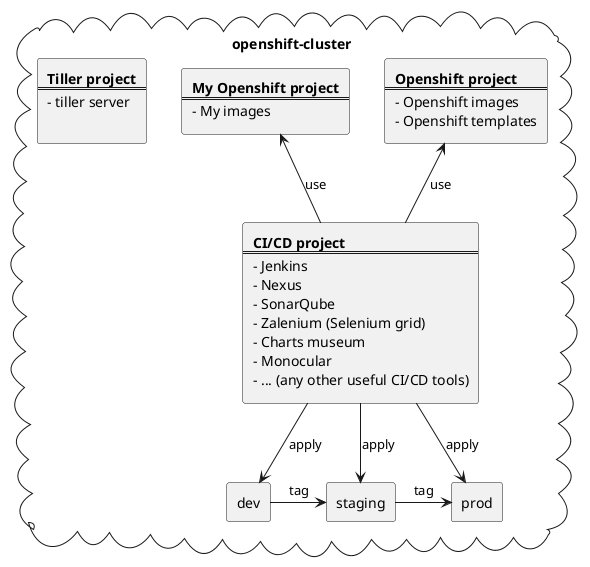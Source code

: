 @startuml
top to bottom direction
skinparam packageStyle rect

cloud "openshift-cluster" {
    
    rectangle openshift [
        <b>Openshift project</b>
        ====
        - Openshift images
        - Openshift templates
    ]
    rectangle my [
        <b>My Openshift project</b>
        ====
        - My images
    ]
    rectangle tiller [
        <b>Tiller project</b>
        ===
        - tiller server
        
    ]
    rectangle cicd [
        <b>CI/CD project</b>
        ====
        - Jenkins
        - Nexus
        - SonarQube
        - Zalenium (Selenium grid)
        - Charts museum
        - Monocular
        - ... (any other useful CI/CD tools)
    ]
    rectangle dev
    rectangle staging
    rectangle prod

    openshift <-- cicd : use
    my <-- cicd : use
    cicd --> dev : apply
    cicd --> staging : apply
    cicd --> prod : apply
    dev -right-> staging : tag
    staging -right-> prod : tag
}

@enduml